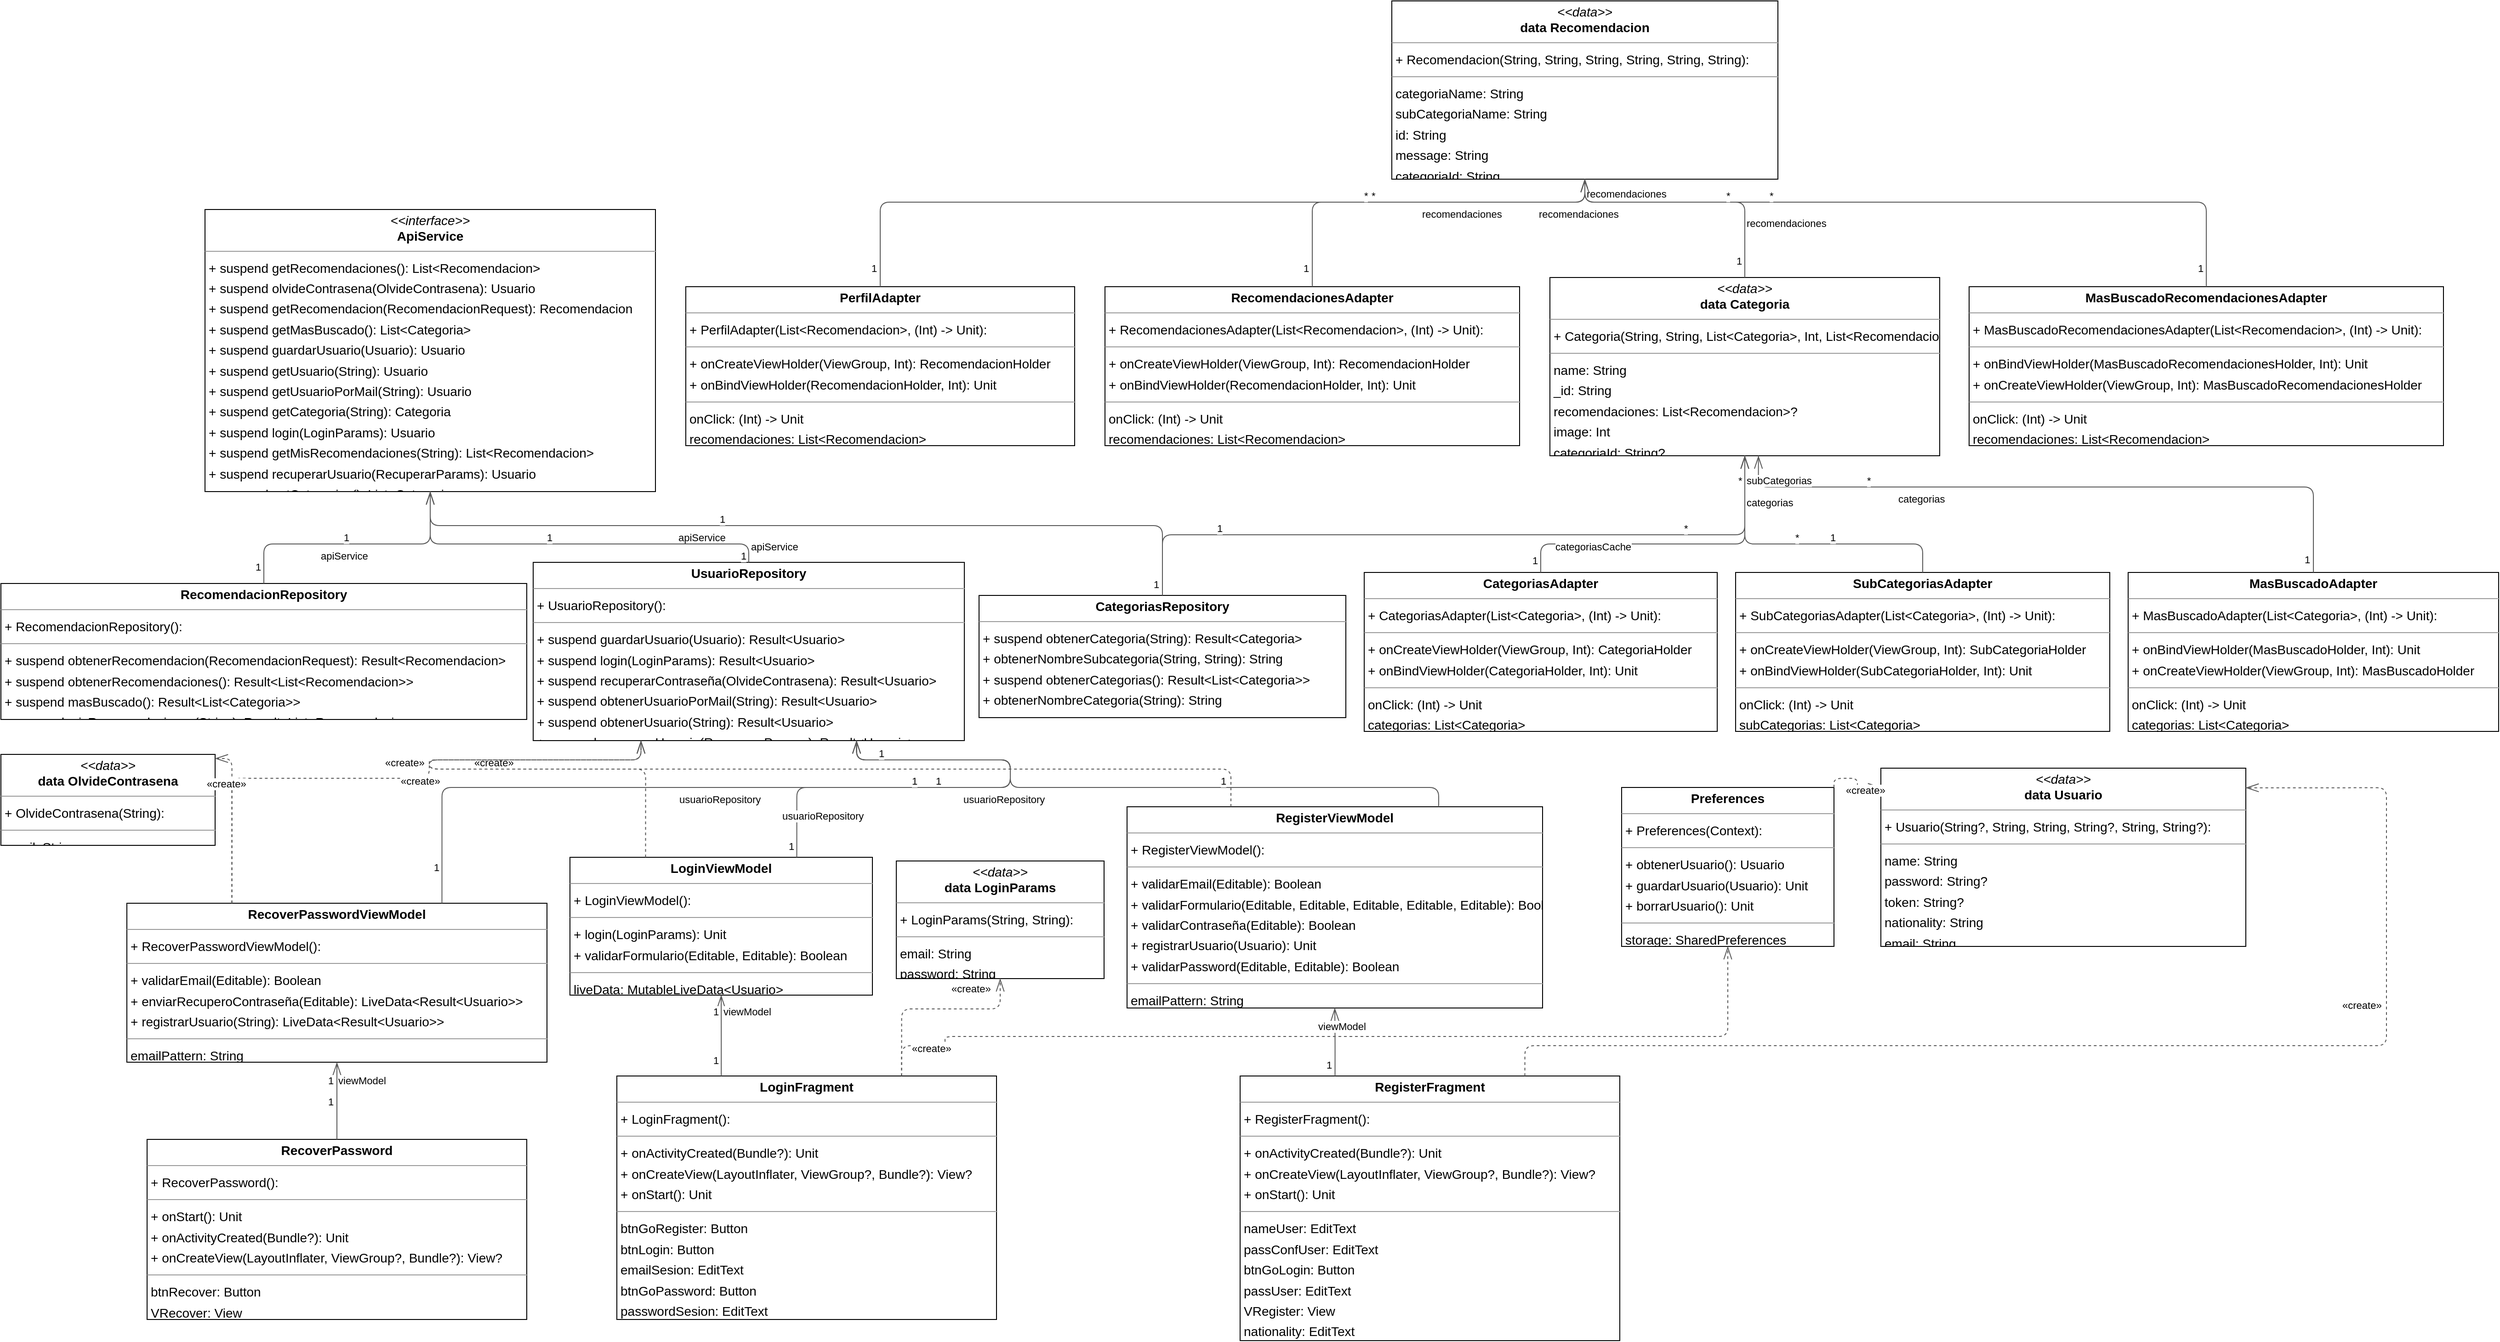 <mxGraphModel dx="0" dy="0" grid="1" gridSize="10" guides="1" tooltips="1" connect="1" arrows="1" fold="1" page="0" pageScale="1" background="none" math="0" shadow="0">
  <root>
    <mxCell id="0" />
    <mxCell id="1" parent="0" />
    <mxCell id="node10" parent="1" vertex="1" value="&lt;p style=&quot;margin:0px;margin-top:4px;text-align:center;&quot;&gt;&lt;i&gt;&amp;lt;&amp;lt;interface&amp;gt;&amp;gt;&lt;/i&gt;&lt;br/&gt;&lt;b&gt;ApiService&lt;/b&gt;&lt;/p&gt;&lt;hr size=&quot;1&quot;/&gt;&lt;p style=&quot;margin:0 0 0 4px;line-height:1.6;&quot;&gt;+ suspend  getRecomendaciones(): List&amp;lt;Recomendacion&amp;gt;&lt;br/&gt;+ suspend  olvideContrasena(OlvideContrasena): Usuario&lt;br/&gt;+ suspend  getRecomendacion(RecomendacionRequest): Recomendacion&lt;br/&gt;+ suspend  getMasBuscado(): List&amp;lt;Categoria&amp;gt;&lt;br/&gt;+ suspend  guardarUsuario(Usuario): Usuario&lt;br/&gt;+ suspend  getUsuario(String): Usuario&lt;br/&gt;+ suspend  getUsuarioPorMail(String): Usuario&lt;br/&gt;+ suspend  getCategoria(String): Categoria&lt;br/&gt;+ suspend  login(LoginParams): Usuario&lt;br/&gt;+ suspend  getMisRecomendaciones(String): List&amp;lt;Recomendacion&amp;gt;&lt;br/&gt;+ suspend  recuperarUsuario(RecuperarParams): Usuario&lt;br/&gt;+ suspend  getCategorias(): List&amp;lt;Categoria&amp;gt;&lt;/p&gt;" style="verticalAlign=top;align=left;overflow=fill;fontSize=14;fontFamily=Helvetica;html=1;rounded=0;shadow=0;comic=0;labelBackgroundColor=none;strokeWidth=1;">
      <mxGeometry x="321" y="213" width="490" height="307" as="geometry" />
    </mxCell>
    <mxCell id="node14" parent="1" vertex="1" value="&lt;p style=&quot;margin:0px;margin-top:4px;text-align:center;&quot;&gt;&lt;b&gt;CategoriasAdapter&lt;/b&gt;&lt;/p&gt;&lt;hr size=&quot;1&quot;/&gt;&lt;p style=&quot;margin:0 0 0 4px;line-height:1.6;&quot;&gt;+ CategoriasAdapter(List&amp;lt;Categoria&amp;gt;, (Int) -&amp;gt; Unit): &lt;/p&gt;&lt;hr size=&quot;1&quot;/&gt;&lt;p style=&quot;margin:0 0 0 4px;line-height:1.6;&quot;&gt;+ onCreateViewHolder(ViewGroup, Int): CategoriaHolder&lt;br/&gt;+ onBindViewHolder(CategoriaHolder, Int): Unit&lt;/p&gt;&lt;hr size=&quot;1&quot;/&gt;&lt;p style=&quot;margin:0 0 0 4px;line-height:1.6;&quot;&gt; onClick: (Int) -&amp;gt; Unit&lt;br/&gt; categorias: List&amp;lt;Categoria&amp;gt;&lt;br/&gt; itemCount: Int&lt;/p&gt;" style="verticalAlign=top;align=left;overflow=fill;fontSize=14;fontFamily=Helvetica;html=1;rounded=0;shadow=0;comic=0;labelBackgroundColor=none;strokeWidth=1;">
      <mxGeometry x="1582" y="608" width="384" height="173" as="geometry" />
    </mxCell>
    <mxCell id="node17" parent="1" vertex="1" value="&lt;p style=&quot;margin:0px;margin-top:4px;text-align:center;&quot;&gt;&lt;b&gt;CategoriasRepository&lt;/b&gt;&lt;/p&gt;&lt;hr size=&quot;1&quot;/&gt;&lt;p style=&quot;margin:0 0 0 4px;line-height:1.6;&quot;&gt;+ suspend  obtenerCategoria(String): Result&amp;lt;Categoria&amp;gt;&lt;br/&gt;+ obtenerNombreSubcategoria(String, String): String&lt;br/&gt;+ suspend  obtenerCategorias(): Result&amp;lt;List&amp;lt;Categoria&amp;gt;&amp;gt;&lt;br/&gt;+ obtenerNombreCategoria(String): String&lt;/p&gt;" style="verticalAlign=top;align=left;overflow=fill;fontSize=14;fontFamily=Helvetica;html=1;rounded=0;shadow=0;comic=0;labelBackgroundColor=none;strokeWidth=1;">
      <mxGeometry x="1163" y="633" width="399" height="133" as="geometry" />
    </mxCell>
    <mxCell id="node12" parent="1" vertex="1" value="&lt;p style=&quot;margin:0px;margin-top:4px;text-align:center;&quot;&gt;&lt;b&gt;LoginFragment&lt;/b&gt;&lt;/p&gt;&lt;hr size=&quot;1&quot;/&gt;&lt;p style=&quot;margin:0 0 0 4px;line-height:1.6;&quot;&gt;+ LoginFragment(): &lt;/p&gt;&lt;hr size=&quot;1&quot;/&gt;&lt;p style=&quot;margin:0 0 0 4px;line-height:1.6;&quot;&gt;+ onActivityCreated(Bundle?): Unit&lt;br/&gt;+ onCreateView(LayoutInflater, ViewGroup?, Bundle?): View?&lt;br/&gt;+ onStart(): Unit&lt;/p&gt;&lt;hr size=&quot;1&quot;/&gt;&lt;p style=&quot;margin:0 0 0 4px;line-height:1.6;&quot;&gt; btnGoRegister: Button&lt;br/&gt; btnLogin: Button&lt;br/&gt; emailSesion: EditText&lt;br/&gt; btnGoPassword: Button&lt;br/&gt; passwordSesion: EditText&lt;br/&gt; VLogin: View&lt;/p&gt;" style="verticalAlign=top;align=left;overflow=fill;fontSize=14;fontFamily=Helvetica;html=1;rounded=0;shadow=0;comic=0;labelBackgroundColor=none;strokeWidth=1;">
      <mxGeometry x="769" y="1156" width="413" height="265" as="geometry" />
    </mxCell>
    <mxCell id="node9" parent="1" vertex="1" value="&lt;p style=&quot;margin:0px;margin-top:4px;text-align:center;&quot;&gt;&lt;b&gt;LoginViewModel&lt;/b&gt;&lt;/p&gt;&lt;hr size=&quot;1&quot;/&gt;&lt;p style=&quot;margin:0 0 0 4px;line-height:1.6;&quot;&gt;+ LoginViewModel(): &lt;/p&gt;&lt;hr size=&quot;1&quot;/&gt;&lt;p style=&quot;margin:0 0 0 4px;line-height:1.6;&quot;&gt;+ login(LoginParams): Unit&lt;br/&gt;+ validarFormulario(Editable, Editable): Boolean&lt;/p&gt;&lt;hr size=&quot;1&quot;/&gt;&lt;p style=&quot;margin:0 0 0 4px;line-height:1.6;&quot;&gt; liveData: MutableLiveData&amp;lt;Usuario&amp;gt;&lt;br/&gt; errorLiveData: MutableLiveData&amp;lt;String&amp;gt;&lt;/p&gt;" style="verticalAlign=top;align=left;overflow=fill;fontSize=14;fontFamily=Helvetica;html=1;rounded=0;shadow=0;comic=0;labelBackgroundColor=none;strokeWidth=1;">
      <mxGeometry x="718" y="918" width="329" height="150" as="geometry" />
    </mxCell>
    <mxCell id="node5" parent="1" vertex="1" value="&lt;p style=&quot;margin:0px;margin-top:4px;text-align:center;&quot;&gt;&lt;b&gt;MasBuscadoAdapter&lt;/b&gt;&lt;/p&gt;&lt;hr size=&quot;1&quot;/&gt;&lt;p style=&quot;margin:0 0 0 4px;line-height:1.6;&quot;&gt;+ MasBuscadoAdapter(List&amp;lt;Categoria&amp;gt;, (Int) -&amp;gt; Unit): &lt;/p&gt;&lt;hr size=&quot;1&quot;/&gt;&lt;p style=&quot;margin:0 0 0 4px;line-height:1.6;&quot;&gt;+ onBindViewHolder(MasBuscadoHolder, Int): Unit&lt;br/&gt;+ onCreateViewHolder(ViewGroup, Int): MasBuscadoHolder&lt;/p&gt;&lt;hr size=&quot;1&quot;/&gt;&lt;p style=&quot;margin:0 0 0 4px;line-height:1.6;&quot;&gt; onClick: (Int) -&amp;gt; Unit&lt;br/&gt; categorias: List&amp;lt;Categoria&amp;gt;&lt;br/&gt; itemCount: Int&lt;/p&gt;" style="verticalAlign=top;align=left;overflow=fill;fontSize=14;fontFamily=Helvetica;html=1;rounded=0;shadow=0;comic=0;labelBackgroundColor=none;strokeWidth=1;">
      <mxGeometry x="2413" y="608" width="403" height="173" as="geometry" />
    </mxCell>
    <mxCell id="node15" parent="1" vertex="1" value="&lt;p style=&quot;margin:0px;margin-top:4px;text-align:center;&quot;&gt;&lt;b&gt;MasBuscadoRecomendacionesAdapter&lt;/b&gt;&lt;/p&gt;&lt;hr size=&quot;1&quot;/&gt;&lt;p style=&quot;margin:0 0 0 4px;line-height:1.6;&quot;&gt;+ MasBuscadoRecomendacionesAdapter(List&amp;lt;Recomendacion&amp;gt;, (Int) -&amp;gt; Unit): &lt;/p&gt;&lt;hr size=&quot;1&quot;/&gt;&lt;p style=&quot;margin:0 0 0 4px;line-height:1.6;&quot;&gt;+ onBindViewHolder(MasBuscadoRecomendacionesHolder, Int): Unit&lt;br/&gt;+ onCreateViewHolder(ViewGroup, Int): MasBuscadoRecomendacionesHolder&lt;/p&gt;&lt;hr size=&quot;1&quot;/&gt;&lt;p style=&quot;margin:0 0 0 4px;line-height:1.6;&quot;&gt; onClick: (Int) -&amp;gt; Unit&lt;br/&gt; recomendaciones: List&amp;lt;Recomendacion&amp;gt;&lt;br/&gt; itemCount: Int&lt;/p&gt;" style="verticalAlign=top;align=left;overflow=fill;fontSize=14;fontFamily=Helvetica;html=1;rounded=0;shadow=0;comic=0;labelBackgroundColor=none;strokeWidth=1;">
      <mxGeometry x="2240" y="297" width="516" height="173" as="geometry" />
    </mxCell>
    <mxCell id="node6" parent="1" vertex="1" value="&lt;p style=&quot;margin:0px;margin-top:4px;text-align:center;&quot;&gt;&lt;b&gt;PerfilAdapter&lt;/b&gt;&lt;/p&gt;&lt;hr size=&quot;1&quot;/&gt;&lt;p style=&quot;margin:0 0 0 4px;line-height:1.6;&quot;&gt;+ PerfilAdapter(List&amp;lt;Recomendacion&amp;gt;, (Int) -&amp;gt; Unit): &lt;/p&gt;&lt;hr size=&quot;1&quot;/&gt;&lt;p style=&quot;margin:0 0 0 4px;line-height:1.6;&quot;&gt;+ onCreateViewHolder(ViewGroup, Int): RecomendacionHolder&lt;br/&gt;+ onBindViewHolder(RecomendacionHolder, Int): Unit&lt;/p&gt;&lt;hr size=&quot;1&quot;/&gt;&lt;p style=&quot;margin:0 0 0 4px;line-height:1.6;&quot;&gt; onClick: (Int) -&amp;gt; Unit&lt;br/&gt; recomendaciones: List&amp;lt;Recomendacion&amp;gt;&lt;br/&gt; itemCount: Int&lt;/p&gt;" style="verticalAlign=top;align=left;overflow=fill;fontSize=14;fontFamily=Helvetica;html=1;rounded=0;shadow=0;comic=0;labelBackgroundColor=none;strokeWidth=1;">
      <mxGeometry x="844" y="297" width="423" height="173" as="geometry" />
    </mxCell>
    <mxCell id="node19" parent="1" vertex="1" value="&lt;p style=&quot;margin:0px;margin-top:4px;text-align:center;&quot;&gt;&lt;b&gt;Preferences&lt;/b&gt;&lt;/p&gt;&lt;hr size=&quot;1&quot;/&gt;&lt;p style=&quot;margin:0 0 0 4px;line-height:1.6;&quot;&gt;+ Preferences(Context): &lt;/p&gt;&lt;hr size=&quot;1&quot;/&gt;&lt;p style=&quot;margin:0 0 0 4px;line-height:1.6;&quot;&gt;+ obtenerUsuario(): Usuario&lt;br/&gt;+ guardarUsuario(Usuario): Unit&lt;br/&gt;+ borrarUsuario(): Unit&lt;/p&gt;&lt;hr size=&quot;1&quot;/&gt;&lt;p style=&quot;margin:0 0 0 4px;line-height:1.6;&quot;&gt; storage: SharedPreferences&lt;br/&gt; context: Context&lt;/p&gt;" style="verticalAlign=top;align=left;overflow=fill;fontSize=14;fontFamily=Helvetica;html=1;rounded=0;shadow=0;comic=0;labelBackgroundColor=none;strokeWidth=1;">
      <mxGeometry x="1862" y="842" width="231" height="173" as="geometry" />
    </mxCell>
    <mxCell id="node16" parent="1" vertex="1" value="&lt;p style=&quot;margin:0px;margin-top:4px;text-align:center;&quot;&gt;&lt;b&gt;RecomendacionRepository&lt;/b&gt;&lt;/p&gt;&lt;hr size=&quot;1&quot;/&gt;&lt;p style=&quot;margin:0 0 0 4px;line-height:1.6;&quot;&gt;+ RecomendacionRepository(): &lt;/p&gt;&lt;hr size=&quot;1&quot;/&gt;&lt;p style=&quot;margin:0 0 0 4px;line-height:1.6;&quot;&gt;+ suspend  obtenerRecomendacion(RecomendacionRequest): Result&amp;lt;Recomendacion&amp;gt;&lt;br/&gt;+ suspend  obtenerRecomendaciones(): Result&amp;lt;List&amp;lt;Recomendacion&amp;gt;&amp;gt;&lt;br/&gt;+ suspend  masBuscado(): Result&amp;lt;List&amp;lt;Categoria&amp;gt;&amp;gt;&lt;br/&gt;+ suspend  misRecomendaciones(String): Result&amp;lt;List&amp;lt;Recomendacion&amp;gt;&amp;gt;&lt;/p&gt;" style="verticalAlign=top;align=left;overflow=fill;fontSize=14;fontFamily=Helvetica;html=1;rounded=0;shadow=0;comic=0;labelBackgroundColor=none;strokeWidth=1;">
      <mxGeometry x="99" y="620" width="572" height="148" as="geometry" />
    </mxCell>
    <mxCell id="node0" parent="1" vertex="1" value="&lt;p style=&quot;margin:0px;margin-top:4px;text-align:center;&quot;&gt;&lt;b&gt;RecomendacionesAdapter&lt;/b&gt;&lt;/p&gt;&lt;hr size=&quot;1&quot;/&gt;&lt;p style=&quot;margin:0 0 0 4px;line-height:1.6;&quot;&gt;+ RecomendacionesAdapter(List&amp;lt;Recomendacion&amp;gt;, (Int) -&amp;gt; Unit): &lt;/p&gt;&lt;hr size=&quot;1&quot;/&gt;&lt;p style=&quot;margin:0 0 0 4px;line-height:1.6;&quot;&gt;+ onCreateViewHolder(ViewGroup, Int): RecomendacionHolder&lt;br/&gt;+ onBindViewHolder(RecomendacionHolder, Int): Unit&lt;/p&gt;&lt;hr size=&quot;1&quot;/&gt;&lt;p style=&quot;margin:0 0 0 4px;line-height:1.6;&quot;&gt; onClick: (Int) -&amp;gt; Unit&lt;br/&gt; recomendaciones: List&amp;lt;Recomendacion&amp;gt;&lt;br/&gt; itemCount: Int&lt;/p&gt;" style="verticalAlign=top;align=left;overflow=fill;fontSize=14;fontFamily=Helvetica;html=1;rounded=0;shadow=0;comic=0;labelBackgroundColor=none;strokeWidth=1;">
      <mxGeometry x="1300" y="297" width="451" height="173" as="geometry" />
    </mxCell>
    <mxCell id="node8" parent="1" vertex="1" value="&lt;p style=&quot;margin:0px;margin-top:4px;text-align:center;&quot;&gt;&lt;b&gt;RecoverPassword&lt;/b&gt;&lt;/p&gt;&lt;hr size=&quot;1&quot;/&gt;&lt;p style=&quot;margin:0 0 0 4px;line-height:1.6;&quot;&gt;+ RecoverPassword(): &lt;/p&gt;&lt;hr size=&quot;1&quot;/&gt;&lt;p style=&quot;margin:0 0 0 4px;line-height:1.6;&quot;&gt;+ onStart(): Unit&lt;br/&gt;+ onActivityCreated(Bundle?): Unit&lt;br/&gt;+ onCreateView(LayoutInflater, ViewGroup?, Bundle?): View?&lt;/p&gt;&lt;hr size=&quot;1&quot;/&gt;&lt;p style=&quot;margin:0 0 0 4px;line-height:1.6;&quot;&gt; btnRecover: Button&lt;br/&gt; VRecover: View&lt;br/&gt; mailRecover: EditText&lt;/p&gt;" style="verticalAlign=top;align=left;overflow=fill;fontSize=14;fontFamily=Helvetica;html=1;rounded=0;shadow=0;comic=0;labelBackgroundColor=none;strokeWidth=1;">
      <mxGeometry x="258" y="1225" width="413" height="196" as="geometry" />
    </mxCell>
    <mxCell id="node2" parent="1" vertex="1" value="&lt;p style=&quot;margin:0px;margin-top:4px;text-align:center;&quot;&gt;&lt;b&gt;RecoverPasswordViewModel&lt;/b&gt;&lt;/p&gt;&lt;hr size=&quot;1&quot;/&gt;&lt;p style=&quot;margin:0 0 0 4px;line-height:1.6;&quot;&gt;+ RecoverPasswordViewModel(): &lt;/p&gt;&lt;hr size=&quot;1&quot;/&gt;&lt;p style=&quot;margin:0 0 0 4px;line-height:1.6;&quot;&gt;+ validarEmail(Editable): Boolean&lt;br/&gt;+ enviarRecuperoContraseña(Editable): LiveData&amp;lt;Result&amp;lt;Usuario&amp;gt;&amp;gt;&lt;br/&gt;+ registrarUsuario(String): LiveData&amp;lt;Result&amp;lt;Usuario&amp;gt;&amp;gt;&lt;/p&gt;&lt;hr size=&quot;1&quot;/&gt;&lt;p style=&quot;margin:0 0 0 4px;line-height:1.6;&quot;&gt; emailPattern: String&lt;br/&gt; liveData: MutableLiveData&amp;lt;String&amp;gt;&lt;/p&gt;" style="verticalAlign=top;align=left;overflow=fill;fontSize=14;fontFamily=Helvetica;html=1;rounded=0;shadow=0;comic=0;labelBackgroundColor=none;strokeWidth=1;">
      <mxGeometry x="236" y="968" width="457" height="173" as="geometry" />
    </mxCell>
    <mxCell id="node21" parent="1" vertex="1" value="&lt;p style=&quot;margin:0px;margin-top:4px;text-align:center;&quot;&gt;&lt;b&gt;RegisterFragment&lt;/b&gt;&lt;/p&gt;&lt;hr size=&quot;1&quot;/&gt;&lt;p style=&quot;margin:0 0 0 4px;line-height:1.6;&quot;&gt;+ RegisterFragment(): &lt;/p&gt;&lt;hr size=&quot;1&quot;/&gt;&lt;p style=&quot;margin:0 0 0 4px;line-height:1.6;&quot;&gt;+ onActivityCreated(Bundle?): Unit&lt;br/&gt;+ onCreateView(LayoutInflater, ViewGroup?, Bundle?): View?&lt;br/&gt;+ onStart(): Unit&lt;/p&gt;&lt;hr size=&quot;1&quot;/&gt;&lt;p style=&quot;margin:0 0 0 4px;line-height:1.6;&quot;&gt; nameUser: EditText&lt;br/&gt; passConfUser: EditText&lt;br/&gt; btnGoLogin: Button&lt;br/&gt; passUser: EditText&lt;br/&gt; VRegister: View&lt;br/&gt; nationality: EditText&lt;br/&gt; mailUser: EditText&lt;/p&gt;" style="verticalAlign=top;align=left;overflow=fill;fontSize=14;fontFamily=Helvetica;html=1;rounded=0;shadow=0;comic=0;labelBackgroundColor=none;strokeWidth=1;">
      <mxGeometry x="1447" y="1156" width="413" height="288" as="geometry" />
    </mxCell>
    <mxCell id="node7" parent="1" vertex="1" value="&lt;p style=&quot;margin:0px;margin-top:4px;text-align:center;&quot;&gt;&lt;b&gt;RegisterViewModel&lt;/b&gt;&lt;/p&gt;&lt;hr size=&quot;1&quot;/&gt;&lt;p style=&quot;margin:0 0 0 4px;line-height:1.6;&quot;&gt;+ RegisterViewModel(): &lt;/p&gt;&lt;hr size=&quot;1&quot;/&gt;&lt;p style=&quot;margin:0 0 0 4px;line-height:1.6;&quot;&gt;+ validarEmail(Editable): Boolean&lt;br/&gt;+ validarFormulario(Editable, Editable, Editable, Editable, Editable): Boolean&lt;br/&gt;+ validarContraseña(Editable): Boolean&lt;br/&gt;+ registrarUsuario(Usuario): Unit&lt;br/&gt;+ validarPassword(Editable, Editable): Boolean&lt;/p&gt;&lt;hr size=&quot;1&quot;/&gt;&lt;p style=&quot;margin:0 0 0 4px;line-height:1.6;&quot;&gt; emailPattern: String&lt;br/&gt; liveData: MutableLiveData&amp;lt;String&amp;gt;&lt;/p&gt;" style="verticalAlign=top;align=left;overflow=fill;fontSize=14;fontFamily=Helvetica;html=1;rounded=0;shadow=0;comic=0;labelBackgroundColor=none;strokeWidth=1;">
      <mxGeometry x="1324" y="863" width="452" height="219" as="geometry" />
    </mxCell>
    <mxCell id="node13" parent="1" vertex="1" value="&lt;p style=&quot;margin:0px;margin-top:4px;text-align:center;&quot;&gt;&lt;b&gt;SubCategoriasAdapter&lt;/b&gt;&lt;/p&gt;&lt;hr size=&quot;1&quot;/&gt;&lt;p style=&quot;margin:0 0 0 4px;line-height:1.6;&quot;&gt;+ SubCategoriasAdapter(List&amp;lt;Categoria&amp;gt;, (Int) -&amp;gt; Unit): &lt;/p&gt;&lt;hr size=&quot;1&quot;/&gt;&lt;p style=&quot;margin:0 0 0 4px;line-height:1.6;&quot;&gt;+ onCreateViewHolder(ViewGroup, Int): SubCategoriaHolder&lt;br/&gt;+ onBindViewHolder(SubCategoriaHolder, Int): Unit&lt;/p&gt;&lt;hr size=&quot;1&quot;/&gt;&lt;p style=&quot;margin:0 0 0 4px;line-height:1.6;&quot;&gt; onClick: (Int) -&amp;gt; Unit&lt;br/&gt; subCategorias: List&amp;lt;Categoria&amp;gt;&lt;br/&gt; itemCount: Int&lt;/p&gt;" style="verticalAlign=top;align=left;overflow=fill;fontSize=14;fontFamily=Helvetica;html=1;rounded=0;shadow=0;comic=0;labelBackgroundColor=none;strokeWidth=1;">
      <mxGeometry x="1986" y="608" width="407" height="173" as="geometry" />
    </mxCell>
    <mxCell id="node3" parent="1" vertex="1" value="&lt;p style=&quot;margin:0px;margin-top:4px;text-align:center;&quot;&gt;&lt;b&gt;UsuarioRepository&lt;/b&gt;&lt;/p&gt;&lt;hr size=&quot;1&quot;/&gt;&lt;p style=&quot;margin:0 0 0 4px;line-height:1.6;&quot;&gt;+ UsuarioRepository(): &lt;/p&gt;&lt;hr size=&quot;1&quot;/&gt;&lt;p style=&quot;margin:0 0 0 4px;line-height:1.6;&quot;&gt;+ suspend  guardarUsuario(Usuario): Result&amp;lt;Usuario&amp;gt;&lt;br/&gt;+ suspend  login(LoginParams): Result&amp;lt;Usuario&amp;gt;&lt;br/&gt;+ suspend  recuperarContraseña(OlvideContrasena): Result&amp;lt;Usuario&amp;gt;&lt;br/&gt;+ suspend  obtenerUsuarioPorMail(String): Result&amp;lt;Usuario&amp;gt;&lt;br/&gt;+ suspend  obtenerUsuario(String): Result&amp;lt;Usuario&amp;gt;&lt;br/&gt;+ suspend  recuperarUsuario(RecuperarParams): Result&amp;lt;Usuario&amp;gt;&lt;/p&gt;" style="verticalAlign=top;align=left;overflow=fill;fontSize=14;fontFamily=Helvetica;html=1;rounded=0;shadow=0;comic=0;labelBackgroundColor=none;strokeWidth=1;">
      <mxGeometry x="678" y="597" width="469" height="194" as="geometry" />
    </mxCell>
    <mxCell id="node1" parent="1" vertex="1" value="&lt;p style=&quot;margin:0px;margin-top:4px;text-align:center;&quot;&gt;&lt;i&gt;&amp;lt;&amp;lt;data&amp;gt;&amp;gt;&lt;/i&gt;&lt;br/&gt;&lt;b&gt;data  Categoria&lt;/b&gt;&lt;/p&gt;&lt;hr size=&quot;1&quot;/&gt;&lt;p style=&quot;margin:0 0 0 4px;line-height:1.6;&quot;&gt;+ Categoria(String, String, List&amp;lt;Categoria&amp;gt;, Int, List&amp;lt;Recomendacion&amp;gt;?, String?): &lt;/p&gt;&lt;hr size=&quot;1&quot;/&gt;&lt;p style=&quot;margin:0 0 0 4px;line-height:1.6;&quot;&gt; name: String&lt;br/&gt; _id: String&lt;br/&gt; recomendaciones: List&amp;lt;Recomendacion&amp;gt;?&lt;br/&gt; image: Int&lt;br/&gt; categoriaId: String?&lt;br/&gt; subCategories: List&amp;lt;Categoria&amp;gt;&lt;/p&gt;" style="verticalAlign=top;align=left;overflow=fill;fontSize=14;fontFamily=Helvetica;html=1;rounded=0;shadow=0;comic=0;labelBackgroundColor=none;strokeWidth=1;">
      <mxGeometry x="1784" y="287" width="424" height="194" as="geometry" />
    </mxCell>
    <mxCell id="node20" parent="1" vertex="1" value="&lt;p style=&quot;margin:0px;margin-top:4px;text-align:center;&quot;&gt;&lt;i&gt;&amp;lt;&amp;lt;data&amp;gt;&amp;gt;&lt;/i&gt;&lt;br/&gt;&lt;b&gt;data  LoginParams&lt;/b&gt;&lt;/p&gt;&lt;hr size=&quot;1&quot;/&gt;&lt;p style=&quot;margin:0 0 0 4px;line-height:1.6;&quot;&gt;+ LoginParams(String, String): &lt;/p&gt;&lt;hr size=&quot;1&quot;/&gt;&lt;p style=&quot;margin:0 0 0 4px;line-height:1.6;&quot;&gt; email: String&lt;br/&gt; password: String&lt;/p&gt;" style="verticalAlign=top;align=left;overflow=fill;fontSize=14;fontFamily=Helvetica;html=1;rounded=0;shadow=0;comic=0;labelBackgroundColor=none;strokeWidth=1;">
      <mxGeometry x="1073" y="922" width="226" height="128" as="geometry" />
    </mxCell>
    <mxCell id="node18" parent="1" vertex="1" value="&lt;p style=&quot;margin:0px;margin-top:4px;text-align:center;&quot;&gt;&lt;i&gt;&amp;lt;&amp;lt;data&amp;gt;&amp;gt;&lt;/i&gt;&lt;br/&gt;&lt;b&gt;data  OlvideContrasena&lt;/b&gt;&lt;/p&gt;&lt;hr size=&quot;1&quot;/&gt;&lt;p style=&quot;margin:0 0 0 4px;line-height:1.6;&quot;&gt;+ OlvideContrasena(String): &lt;/p&gt;&lt;hr size=&quot;1&quot;/&gt;&lt;p style=&quot;margin:0 0 0 4px;line-height:1.6;&quot;&gt; email: String&lt;/p&gt;" style="verticalAlign=top;align=left;overflow=fill;fontSize=14;fontFamily=Helvetica;html=1;rounded=0;shadow=0;comic=0;labelBackgroundColor=none;strokeWidth=1;">
      <mxGeometry x="99" y="806" width="233" height="99" as="geometry" />
    </mxCell>
    <mxCell id="node4" parent="1" vertex="1" value="&lt;p style=&quot;margin:0px;margin-top:4px;text-align:center;&quot;&gt;&lt;i&gt;&amp;lt;&amp;lt;data&amp;gt;&amp;gt;&lt;/i&gt;&lt;br/&gt;&lt;b&gt;data  Recomendacion&lt;/b&gt;&lt;/p&gt;&lt;hr size=&quot;1&quot;/&gt;&lt;p style=&quot;margin:0 0 0 4px;line-height:1.6;&quot;&gt;+ Recomendacion(String, String, String, String, String, String): &lt;/p&gt;&lt;hr size=&quot;1&quot;/&gt;&lt;p style=&quot;margin:0 0 0 4px;line-height:1.6;&quot;&gt; categoriaName: String&lt;br/&gt; subCategoriaName: String&lt;br/&gt; id: String&lt;br/&gt; message: String&lt;br/&gt; categoriaId: String&lt;br/&gt; subcategoriaId: String&lt;/p&gt;" style="verticalAlign=top;align=left;overflow=fill;fontSize=14;fontFamily=Helvetica;html=1;rounded=0;shadow=0;comic=0;labelBackgroundColor=none;strokeWidth=1;">
      <mxGeometry x="1612" y="-14" width="420" height="194" as="geometry" />
    </mxCell>
    <mxCell id="node11" parent="1" vertex="1" value="&lt;p style=&quot;margin:0px;margin-top:4px;text-align:center;&quot;&gt;&lt;i&gt;&amp;lt;&amp;lt;data&amp;gt;&amp;gt;&lt;/i&gt;&lt;br/&gt;&lt;b&gt;data  Usuario&lt;/b&gt;&lt;/p&gt;&lt;hr size=&quot;1&quot;/&gt;&lt;p style=&quot;margin:0 0 0 4px;line-height:1.6;&quot;&gt;+ Usuario(String?, String, String, String?, String, String?): &lt;/p&gt;&lt;hr size=&quot;1&quot;/&gt;&lt;p style=&quot;margin:0 0 0 4px;line-height:1.6;&quot;&gt; name: String&lt;br/&gt; password: String?&lt;br/&gt; token: String?&lt;br/&gt; nationality: String&lt;br/&gt; email: String&lt;br/&gt; id: String?&lt;/p&gt;" style="verticalAlign=top;align=left;overflow=fill;fontSize=14;fontFamily=Helvetica;html=1;rounded=0;shadow=0;comic=0;labelBackgroundColor=none;strokeWidth=1;">
      <mxGeometry x="2144" y="821" width="397" height="194" as="geometry" />
    </mxCell>
    <mxCell id="edge13" edge="1" value="" parent="1" source="node14" target="node1" style="html=1;rounded=1;edgeStyle=orthogonalEdgeStyle;dashed=0;startArrow=diamondThinstartSize=12;endArrow=openThin;endSize=12;strokeColor=#595959;exitX=0.500;exitY=0.000;exitDx=0;exitDy=0;entryX=0.500;entryY=1.000;entryDx=0;entryDy=0;">
      <mxGeometry width="50" height="50" relative="1" as="geometry">
        <Array as="points">
          <mxPoint x="1774" y="577" />
          <mxPoint x="1996" y="577" />
        </Array>
      </mxGeometry>
    </mxCell>
    <mxCell id="label78" parent="edge13" vertex="1" connectable="0" value="1" style="edgeLabel;resizable=0;html=1;align=left;verticalAlign=top;strokeColor=default;">
      <mxGeometry x="1763" y="582" as="geometry" />
    </mxCell>
    <mxCell id="label82" parent="edge13" vertex="1" connectable="0" value="*" style="edgeLabel;resizable=0;html=1;align=left;verticalAlign=top;strokeColor=default;">
      <mxGeometry x="1987" y="495" as="geometry" />
    </mxCell>
    <mxCell id="label83" parent="edge13" vertex="1" connectable="0" value="categorias" style="edgeLabel;resizable=0;html=1;align=left;verticalAlign=top;strokeColor=default;">
      <mxGeometry x="1996" y="519" as="geometry" />
    </mxCell>
    <mxCell id="edge4" edge="1" value="" parent="1" source="node17" target="node10" style="html=1;rounded=1;edgeStyle=orthogonalEdgeStyle;dashed=0;startArrow=diamondThinstartSize=12;endArrow=openThin;endSize=12;strokeColor=#595959;exitX=0.500;exitY=0.000;exitDx=0;exitDy=0;entryX=0.500;entryY=1.000;entryDx=0;entryDy=0;">
      <mxGeometry width="50" height="50" relative="1" as="geometry">
        <Array as="points">
          <mxPoint x="1362" y="557" />
          <mxPoint x="566" y="557" />
        </Array>
      </mxGeometry>
    </mxCell>
    <mxCell id="label24" parent="edge4" vertex="1" connectable="0" value="1" style="edgeLabel;resizable=0;html=1;align=left;verticalAlign=top;strokeColor=default;">
      <mxGeometry x="1351" y="608" as="geometry" />
    </mxCell>
    <mxCell id="label28" parent="edge4" vertex="1" connectable="0" value="1" style="edgeLabel;resizable=0;html=1;align=left;verticalAlign=top;strokeColor=default;">
      <mxGeometry x="879" y="537" as="geometry" />
    </mxCell>
    <mxCell id="label29" parent="edge4" vertex="1" connectable="0" value="apiService" style="edgeLabel;resizable=0;html=1;align=left;verticalAlign=top;strokeColor=default;">
      <mxGeometry x="834" y="557" as="geometry" />
    </mxCell>
    <mxCell id="edge12" edge="1" value="" parent="1" source="node17" target="node1" style="html=1;rounded=1;edgeStyle=orthogonalEdgeStyle;dashed=0;startArrow=diamondThinstartSize=12;endArrow=openThin;endSize=12;strokeColor=#595959;exitX=0.500;exitY=0.000;exitDx=0;exitDy=0;entryX=0.500;entryY=1.000;entryDx=0;entryDy=0;">
      <mxGeometry width="50" height="50" relative="1" as="geometry">
        <Array as="points">
          <mxPoint x="1362" y="567" />
          <mxPoint x="1996" y="567" />
        </Array>
      </mxGeometry>
    </mxCell>
    <mxCell id="label72" parent="edge12" vertex="1" connectable="0" value="1" style="edgeLabel;resizable=0;html=1;align=left;verticalAlign=top;strokeColor=default;">
      <mxGeometry x="1420" y="547" as="geometry" />
    </mxCell>
    <mxCell id="label76" parent="edge12" vertex="1" connectable="0" value="*" style="edgeLabel;resizable=0;html=1;align=left;verticalAlign=top;strokeColor=default;">
      <mxGeometry x="1928" y="547" as="geometry" />
    </mxCell>
    <mxCell id="label77" parent="edge12" vertex="1" connectable="0" value="categoriasCache" style="edgeLabel;resizable=0;html=1;align=left;verticalAlign=top;strokeColor=default;">
      <mxGeometry x="1788" y="567" as="geometry" />
    </mxCell>
    <mxCell id="edge9" edge="1" value="" parent="1" source="node12" target="node9" style="html=1;rounded=1;edgeStyle=orthogonalEdgeStyle;dashed=0;startArrow=diamondThinstartSize=12;endArrow=openThin;endSize=12;strokeColor=#595959;exitX=0.275;exitY=0.000;exitDx=0;exitDy=0;entryX=0.500;entryY=1.000;entryDx=0;entryDy=0;">
      <mxGeometry width="50" height="50" relative="1" as="geometry">
        <Array as="points" />
      </mxGeometry>
    </mxCell>
    <mxCell id="label54" parent="edge9" vertex="1" connectable="0" value="1" style="edgeLabel;resizable=0;html=1;align=left;verticalAlign=top;strokeColor=default;">
      <mxGeometry x="872" y="1126" as="geometry" />
    </mxCell>
    <mxCell id="label58" parent="edge9" vertex="1" connectable="0" value="1" style="edgeLabel;resizable=0;html=1;align=left;verticalAlign=top;strokeColor=default;">
      <mxGeometry x="872" y="1073" as="geometry" />
    </mxCell>
    <mxCell id="label59" parent="edge9" vertex="1" connectable="0" value="viewModel" style="edgeLabel;resizable=0;html=1;align=left;verticalAlign=top;strokeColor=default;">
      <mxGeometry x="883" y="1073" as="geometry" />
    </mxCell>
    <mxCell id="edge11" edge="1" value="" parent="1" source="node12" target="node19" style="html=1;rounded=1;edgeStyle=orthogonalEdgeStyle;dashed=1;startArrow=none;endArrow=openThin;endSize=12;strokeColor=#595959;exitX=0.750;exitY=0.000;exitDx=0;exitDy=0;entryX=0.500;entryY=1.000;entryDx=0;entryDy=0;">
      <mxGeometry width="50" height="50" relative="1" as="geometry">
        <Array as="points">
          <mxPoint x="1079" y="1123" />
          <mxPoint x="1126" y="1123" />
          <mxPoint x="1126" y="1113" />
          <mxPoint x="1977" y="1113" />
        </Array>
      </mxGeometry>
    </mxCell>
    <mxCell id="label68" parent="edge11" vertex="1" connectable="0" value="«create»" style="edgeLabel;resizable=0;html=1;align=left;verticalAlign=top;strokeColor=default;">
      <mxGeometry x="1088" y="1113" as="geometry" />
    </mxCell>
    <mxCell id="edge1" edge="1" value="" parent="1" source="node12" target="node20" style="html=1;rounded=1;edgeStyle=orthogonalEdgeStyle;dashed=1;startArrow=none;endArrow=openThin;endSize=12;strokeColor=#595959;exitX=0.750;exitY=0.000;exitDx=0;exitDy=0;entryX=0.500;entryY=1.000;entryDx=0;entryDy=0;">
      <mxGeometry width="50" height="50" relative="1" as="geometry">
        <Array as="points">
          <mxPoint x="1079" y="1083" />
          <mxPoint x="1186" y="1083" />
        </Array>
      </mxGeometry>
    </mxCell>
    <mxCell id="label8" parent="edge1" vertex="1" connectable="0" value="«create»" style="edgeLabel;resizable=0;html=1;align=left;verticalAlign=top;strokeColor=default;">
      <mxGeometry x="1131" y="1048" as="geometry" />
    </mxCell>
    <mxCell id="edge20" edge="1" value="" parent="1" source="node9" target="node3" style="html=1;rounded=1;edgeStyle=orthogonalEdgeStyle;dashed=1;startArrow=none;endArrow=openThin;endSize=12;strokeColor=#595959;exitX=0.250;exitY=0.000;exitDx=0;exitDy=0;entryX=0.250;entryY=1.000;entryDx=0;entryDy=0;">
      <mxGeometry width="50" height="50" relative="1" as="geometry">
        <Array as="points">
          <mxPoint x="801" y="822" />
          <mxPoint x="565" y="822" />
          <mxPoint x="565" y="812" />
          <mxPoint x="796" y="812" />
        </Array>
      </mxGeometry>
    </mxCell>
    <mxCell id="label122" parent="edge20" vertex="1" connectable="0" value="«create»" style="edgeLabel;resizable=0;html=1;align=left;verticalAlign=top;strokeColor=default;">
      <mxGeometry x="612" y="802" as="geometry" />
    </mxCell>
    <mxCell id="edge21" edge="1" value="" parent="1" source="node9" target="node3" style="html=1;rounded=1;edgeStyle=orthogonalEdgeStyle;dashed=0;startArrow=diamondThinstartSize=12;endArrow=openThin;endSize=12;strokeColor=#595959;exitX=0.750;exitY=0.000;exitDx=0;exitDy=0;entryX=0.750;entryY=1.000;entryDx=0;entryDy=0;">
      <mxGeometry width="50" height="50" relative="1" as="geometry">
        <Array as="points">
          <mxPoint x="965" y="842" />
          <mxPoint x="1197" y="842" />
          <mxPoint x="1197" y="812" />
          <mxPoint x="1030" y="812" />
        </Array>
      </mxGeometry>
    </mxCell>
    <mxCell id="label126" parent="edge21" vertex="1" connectable="0" value="1" style="edgeLabel;resizable=0;html=1;align=left;verticalAlign=top;strokeColor=default;">
      <mxGeometry x="954" y="893" as="geometry" />
    </mxCell>
    <mxCell id="label130" parent="edge21" vertex="1" connectable="0" value="1" style="edgeLabel;resizable=0;html=1;align=left;verticalAlign=top;strokeColor=default;">
      <mxGeometry x="1114" y="822" as="geometry" />
    </mxCell>
    <mxCell id="label131" parent="edge21" vertex="1" connectable="0" value="usuarioRepository" style="edgeLabel;resizable=0;html=1;align=left;verticalAlign=top;strokeColor=default;">
      <mxGeometry x="947" y="860" as="geometry" />
    </mxCell>
    <mxCell id="edge15" edge="1" value="" parent="1" source="node5" target="node1" style="html=1;rounded=1;edgeStyle=orthogonalEdgeStyle;dashed=0;startArrow=diamondThinstartSize=12;endArrow=openThin;endSize=12;strokeColor=#595959;exitX=0.500;exitY=0.000;exitDx=0;exitDy=0;entryX=0.535;entryY=1.000;entryDx=0;entryDy=0;">
      <mxGeometry width="50" height="50" relative="1" as="geometry">
        <Array as="points">
          <mxPoint x="2614" y="515" />
          <mxPoint x="2011" y="515" />
        </Array>
      </mxGeometry>
    </mxCell>
    <mxCell id="label90" parent="edge15" vertex="1" connectable="0" value="1" style="edgeLabel;resizable=0;html=1;align=left;verticalAlign=top;strokeColor=default;">
      <mxGeometry x="2603" y="581" as="geometry" />
    </mxCell>
    <mxCell id="label94" parent="edge15" vertex="1" connectable="0" value="*" style="edgeLabel;resizable=0;html=1;align=left;verticalAlign=top;strokeColor=default;">
      <mxGeometry x="2127" y="495" as="geometry" />
    </mxCell>
    <mxCell id="label95" parent="edge15" vertex="1" connectable="0" value="categorias" style="edgeLabel;resizable=0;html=1;align=left;verticalAlign=top;strokeColor=default;">
      <mxGeometry x="2161" y="515" as="geometry" />
    </mxCell>
    <mxCell id="edge6" edge="1" value="" parent="1" source="node15" target="node4" style="html=1;rounded=1;edgeStyle=orthogonalEdgeStyle;dashed=0;startArrow=diamondThinstartSize=12;endArrow=openThin;endSize=12;strokeColor=#595959;exitX=0.500;exitY=0.000;exitDx=0;exitDy=0;entryX=0.500;entryY=1.000;entryDx=0;entryDy=0;">
      <mxGeometry width="50" height="50" relative="1" as="geometry">
        <Array as="points">
          <mxPoint x="2498" y="205" />
          <mxPoint x="1822" y="205" />
        </Array>
      </mxGeometry>
    </mxCell>
    <mxCell id="label36" parent="edge6" vertex="1" connectable="0" value="1" style="edgeLabel;resizable=0;html=1;align=left;verticalAlign=top;strokeColor=default;">
      <mxGeometry x="2487" y="264" as="geometry" />
    </mxCell>
    <mxCell id="label40" parent="edge6" vertex="1" connectable="0" value="*" style="edgeLabel;resizable=0;html=1;align=left;verticalAlign=top;strokeColor=default;">
      <mxGeometry x="2021" y="185" as="geometry" />
    </mxCell>
    <mxCell id="label41" parent="edge6" vertex="1" connectable="0" value="recomendaciones" style="edgeLabel;resizable=0;html=1;align=left;verticalAlign=top;strokeColor=default;">
      <mxGeometry x="1770" y="205" as="geometry" />
    </mxCell>
    <mxCell id="edge19" edge="1" value="" parent="1" source="node6" target="node4" style="html=1;rounded=1;edgeStyle=orthogonalEdgeStyle;dashed=0;startArrow=diamondThinstartSize=12;endArrow=openThin;endSize=12;strokeColor=#595959;exitX=0.500;exitY=0.000;exitDx=0;exitDy=0;entryX=0.500;entryY=1.000;entryDx=0;entryDy=0;">
      <mxGeometry width="50" height="50" relative="1" as="geometry">
        <Array as="points">
          <mxPoint x="1055" y="205" />
          <mxPoint x="1822" y="205" />
        </Array>
      </mxGeometry>
    </mxCell>
    <mxCell id="label114" parent="edge19" vertex="1" connectable="0" value="1" style="edgeLabel;resizable=0;html=1;align=left;verticalAlign=top;strokeColor=default;">
      <mxGeometry x="1044" y="264" as="geometry" />
    </mxCell>
    <mxCell id="label118" parent="edge19" vertex="1" connectable="0" value="*" style="edgeLabel;resizable=0;html=1;align=left;verticalAlign=top;strokeColor=default;">
      <mxGeometry x="1588" y="185" as="geometry" />
    </mxCell>
    <mxCell id="label119" parent="edge19" vertex="1" connectable="0" value="recomendaciones" style="edgeLabel;resizable=0;html=1;align=left;verticalAlign=top;strokeColor=default;">
      <mxGeometry x="1643" y="205" as="geometry" />
    </mxCell>
    <mxCell id="edge17" edge="1" value="" parent="1" source="node19" target="node11" style="html=1;rounded=1;edgeStyle=orthogonalEdgeStyle;dashed=1;startArrow=none;endArrow=openThin;endSize=12;strokeColor=#595959;exitX=1.000;exitY=0.000;exitDx=0;exitDy=0;entryX=0.000;entryY=0.108;entryDx=0;entryDy=0;">
      <mxGeometry width="50" height="50" relative="1" as="geometry">
        <Array as="points" />
      </mxGeometry>
    </mxCell>
    <mxCell id="label104" parent="edge17" vertex="1" connectable="0" value="«create»" style="edgeLabel;resizable=0;html=1;align=left;verticalAlign=top;strokeColor=default;">
      <mxGeometry x="2104" y="832" as="geometry" />
    </mxCell>
    <mxCell id="edge16" edge="1" value="" parent="1" source="node16" target="node10" style="html=1;rounded=1;edgeStyle=orthogonalEdgeStyle;dashed=0;startArrow=diamondThinstartSize=12;endArrow=openThin;endSize=12;strokeColor=#595959;exitX=0.500;exitY=0.000;exitDx=0;exitDy=0;entryX=0.500;entryY=1.000;entryDx=0;entryDy=0;">
      <mxGeometry width="50" height="50" relative="1" as="geometry">
        <Array as="points">
          <mxPoint x="385" y="577" />
          <mxPoint x="566" y="577" />
        </Array>
      </mxGeometry>
    </mxCell>
    <mxCell id="label96" parent="edge16" vertex="1" connectable="0" value="1" style="edgeLabel;resizable=0;html=1;align=left;verticalAlign=top;strokeColor=default;">
      <mxGeometry x="374" y="589" as="geometry" />
    </mxCell>
    <mxCell id="label100" parent="edge16" vertex="1" connectable="0" value="1" style="edgeLabel;resizable=0;html=1;align=left;verticalAlign=top;strokeColor=default;">
      <mxGeometry x="470" y="557" as="geometry" />
    </mxCell>
    <mxCell id="label101" parent="edge16" vertex="1" connectable="0" value="apiService" style="edgeLabel;resizable=0;html=1;align=left;verticalAlign=top;strokeColor=default;">
      <mxGeometry x="445" y="577" as="geometry" />
    </mxCell>
    <mxCell id="edge2" edge="1" value="" parent="1" source="node0" target="node4" style="html=1;rounded=1;edgeStyle=orthogonalEdgeStyle;dashed=0;startArrow=diamondThinstartSize=12;endArrow=openThin;endSize=12;strokeColor=#595959;exitX=0.500;exitY=0.000;exitDx=0;exitDy=0;entryX=0.500;entryY=1.000;entryDx=0;entryDy=0;">
      <mxGeometry width="50" height="50" relative="1" as="geometry">
        <Array as="points">
          <mxPoint x="1525" y="205" />
          <mxPoint x="1822" y="205" />
        </Array>
      </mxGeometry>
    </mxCell>
    <mxCell id="label12" parent="edge2" vertex="1" connectable="0" value="1" style="edgeLabel;resizable=0;html=1;align=left;verticalAlign=top;strokeColor=default;">
      <mxGeometry x="1514" y="264" as="geometry" />
    </mxCell>
    <mxCell id="label16" parent="edge2" vertex="1" connectable="0" value="*" style="edgeLabel;resizable=0;html=1;align=left;verticalAlign=top;strokeColor=default;">
      <mxGeometry x="1580" y="185" as="geometry" />
    </mxCell>
    <mxCell id="label17" parent="edge2" vertex="1" connectable="0" value="recomendaciones" style="edgeLabel;resizable=0;html=1;align=left;verticalAlign=top;strokeColor=default;">
      <mxGeometry x="1822" y="183" as="geometry" />
    </mxCell>
    <mxCell id="edge18" edge="1" value="" parent="1" source="node8" target="node2" style="html=1;rounded=1;edgeStyle=orthogonalEdgeStyle;dashed=0;startArrow=diamondThinstartSize=12;endArrow=openThin;endSize=12;strokeColor=#595959;exitX=0.500;exitY=0.000;exitDx=0;exitDy=0;entryX=0.500;entryY=1.000;entryDx=0;entryDy=0;">
      <mxGeometry width="50" height="50" relative="1" as="geometry">
        <Array as="points">
          <mxPoint x="464" y="1183" />
          <mxPoint x="464" y="1183" />
        </Array>
      </mxGeometry>
    </mxCell>
    <mxCell id="label108" parent="edge18" vertex="1" connectable="0" value="1" style="edgeLabel;resizable=0;html=1;align=left;verticalAlign=top;strokeColor=default;">
      <mxGeometry x="453" y="1171" as="geometry" />
    </mxCell>
    <mxCell id="label112" parent="edge18" vertex="1" connectable="0" value="1" style="edgeLabel;resizable=0;html=1;align=left;verticalAlign=top;strokeColor=default;">
      <mxGeometry x="453" y="1148" as="geometry" />
    </mxCell>
    <mxCell id="label113" parent="edge18" vertex="1" connectable="0" value="viewModel" style="edgeLabel;resizable=0;html=1;align=left;verticalAlign=top;strokeColor=default;">
      <mxGeometry x="464" y="1148" as="geometry" />
    </mxCell>
    <mxCell id="edge7" edge="1" value="" parent="1" source="node2" target="node3" style="html=1;rounded=1;edgeStyle=orthogonalEdgeStyle;dashed=1;startArrow=none;endArrow=openThin;endSize=12;strokeColor=#595959;exitX=0.250;exitY=0.000;exitDx=0;exitDy=0;entryX=0.250;entryY=1.000;entryDx=0;entryDy=0;">
      <mxGeometry width="50" height="50" relative="1" as="geometry">
        <Array as="points">
          <mxPoint x="350" y="832" />
          <mxPoint x="565" y="832" />
          <mxPoint x="565" y="812" />
          <mxPoint x="796" y="812" />
        </Array>
      </mxGeometry>
    </mxCell>
    <mxCell id="label44" parent="edge7" vertex="1" connectable="0" value="«create»" style="edgeLabel;resizable=0;html=1;align=left;verticalAlign=top;strokeColor=default;">
      <mxGeometry x="532" y="822" as="geometry" />
    </mxCell>
    <mxCell id="edge10" edge="1" value="" parent="1" source="node2" target="node3" style="html=1;rounded=1;edgeStyle=orthogonalEdgeStyle;dashed=0;startArrow=diamondThinstartSize=12;endArrow=openThin;endSize=12;strokeColor=#595959;exitX=0.750;exitY=0.000;exitDx=0;exitDy=0;entryX=0.750;entryY=1.000;entryDx=0;entryDy=0;">
      <mxGeometry width="50" height="50" relative="1" as="geometry">
        <Array as="points">
          <mxPoint x="579" y="842" />
          <mxPoint x="1197" y="842" />
          <mxPoint x="1197" y="812" />
          <mxPoint x="1030" y="812" />
        </Array>
      </mxGeometry>
    </mxCell>
    <mxCell id="label60" parent="edge10" vertex="1" connectable="0" value="1" style="edgeLabel;resizable=0;html=1;align=left;verticalAlign=top;strokeColor=default;">
      <mxGeometry x="568" y="916" as="geometry" />
    </mxCell>
    <mxCell id="label64" parent="edge10" vertex="1" connectable="0" value="1" style="edgeLabel;resizable=0;html=1;align=left;verticalAlign=top;strokeColor=default;">
      <mxGeometry x="1088" y="822" as="geometry" />
    </mxCell>
    <mxCell id="label65" parent="edge10" vertex="1" connectable="0" value="usuarioRepository" style="edgeLabel;resizable=0;html=1;align=left;verticalAlign=top;strokeColor=default;">
      <mxGeometry x="835" y="842" as="geometry" />
    </mxCell>
    <mxCell id="edge24" edge="1" value="" parent="1" source="node2" target="node18" style="html=1;rounded=1;edgeStyle=orthogonalEdgeStyle;dashed=1;startArrow=none;endArrow=openThin;endSize=12;strokeColor=#595959;exitX=0.250;exitY=0.000;exitDx=0;exitDy=0;entryX=1.000;entryY=0.045;entryDx=0;entryDy=0;">
      <mxGeometry width="50" height="50" relative="1" as="geometry">
        <Array as="points">
          <mxPoint x="350" y="810" />
        </Array>
      </mxGeometry>
    </mxCell>
    <mxCell id="label146" parent="edge24" vertex="1" connectable="0" value="«create»" style="edgeLabel;resizable=0;html=1;align=left;verticalAlign=top;strokeColor=default;">
      <mxGeometry x="321" y="825" as="geometry" />
    </mxCell>
    <mxCell id="edge23" edge="1" value="" parent="1" source="node21" target="node7" style="html=1;rounded=1;edgeStyle=orthogonalEdgeStyle;dashed=0;startArrow=diamondThinstartSize=12;endArrow=openThin;endSize=12;strokeColor=#595959;exitX=0.250;exitY=0.000;exitDx=0;exitDy=0;entryX=0.500;entryY=1.000;entryDx=0;entryDy=0;">
      <mxGeometry width="50" height="50" relative="1" as="geometry">
        <Array as="points" />
      </mxGeometry>
    </mxCell>
    <mxCell id="label138" parent="edge23" vertex="1" connectable="0" value="1" style="edgeLabel;resizable=0;html=1;align=left;verticalAlign=top;strokeColor=default;">
      <mxGeometry x="1539" y="1131" as="geometry" />
    </mxCell>
    <mxCell id="label142" parent="edge23" vertex="1" connectable="0" value="1" style="edgeLabel;resizable=0;html=1;align=left;verticalAlign=top;strokeColor=default;">
      <mxGeometry x="1550" y="1091" as="geometry" />
    </mxCell>
    <mxCell id="label143" parent="edge23" vertex="1" connectable="0" value="viewModel" style="edgeLabel;resizable=0;html=1;align=left;verticalAlign=top;strokeColor=default;">
      <mxGeometry x="1530" y="1089" as="geometry" />
    </mxCell>
    <mxCell id="edge8" edge="1" value="" parent="1" source="node21" target="node11" style="html=1;rounded=1;edgeStyle=orthogonalEdgeStyle;dashed=1;startArrow=none;endArrow=openThin;endSize=12;strokeColor=#595959;exitX=0.750;exitY=0.000;exitDx=0;exitDy=0;entryX=1.000;entryY=0.110;entryDx=0;entryDy=0;">
      <mxGeometry width="50" height="50" relative="1" as="geometry">
        <Array as="points">
          <mxPoint x="1757" y="1123" />
          <mxPoint x="2694" y="1123" />
          <mxPoint x="2694" y="842" />
        </Array>
      </mxGeometry>
    </mxCell>
    <mxCell id="label50" parent="edge8" vertex="1" connectable="0" value="«create»" style="edgeLabel;resizable=0;html=1;align=left;verticalAlign=top;strokeColor=default;">
      <mxGeometry x="2644" y="1066" as="geometry" />
    </mxCell>
    <mxCell id="edge3" edge="1" value="" parent="1" source="node7" target="node3" style="html=1;rounded=1;edgeStyle=orthogonalEdgeStyle;dashed=0;startArrow=diamondThinstartSize=12;endArrow=openThin;endSize=12;strokeColor=#595959;exitX=0.750;exitY=0.000;exitDx=0;exitDy=0;entryX=0.750;entryY=1.000;entryDx=0;entryDy=0;">
      <mxGeometry width="50" height="50" relative="1" as="geometry">
        <Array as="points">
          <mxPoint x="1663" y="842" />
          <mxPoint x="1197" y="842" />
          <mxPoint x="1197" y="812" />
          <mxPoint x="1030" y="812" />
        </Array>
      </mxGeometry>
    </mxCell>
    <mxCell id="label18" parent="edge3" vertex="1" connectable="0" value="1" style="edgeLabel;resizable=0;html=1;align=left;verticalAlign=top;strokeColor=default;">
      <mxGeometry x="1424" y="822" as="geometry" />
    </mxCell>
    <mxCell id="label22" parent="edge3" vertex="1" connectable="0" value="1" style="edgeLabel;resizable=0;html=1;align=left;verticalAlign=top;strokeColor=default;">
      <mxGeometry x="1052" y="792" as="geometry" />
    </mxCell>
    <mxCell id="label23" parent="edge3" vertex="1" connectable="0" value="usuarioRepository" style="edgeLabel;resizable=0;html=1;align=left;verticalAlign=top;strokeColor=default;">
      <mxGeometry x="1144" y="842" as="geometry" />
    </mxCell>
    <mxCell id="edge5" edge="1" value="" parent="1" source="node7" target="node3" style="html=1;rounded=1;edgeStyle=orthogonalEdgeStyle;dashed=1;startArrow=none;endArrow=openThin;endSize=12;strokeColor=#595959;exitX=0.250;exitY=0.000;exitDx=0;exitDy=0;entryX=0.250;entryY=1.000;entryDx=0;entryDy=0;">
      <mxGeometry width="50" height="50" relative="1" as="geometry">
        <Array as="points">
          <mxPoint x="1437" y="822" />
          <mxPoint x="565" y="822" />
          <mxPoint x="565" y="812" />
          <mxPoint x="796" y="812" />
        </Array>
      </mxGeometry>
    </mxCell>
    <mxCell id="label32" parent="edge5" vertex="1" connectable="0" value="«create»" style="edgeLabel;resizable=0;html=1;align=left;verticalAlign=top;strokeColor=default;">
      <mxGeometry x="515" y="802" as="geometry" />
    </mxCell>
    <mxCell id="edge0" edge="1" value="" parent="1" source="node13" target="node1" style="html=1;rounded=1;edgeStyle=orthogonalEdgeStyle;dashed=0;startArrow=diamondThinstartSize=12;endArrow=openThin;endSize=12;strokeColor=#595959;exitX=0.500;exitY=0.000;exitDx=0;exitDy=0;entryX=0.500;entryY=1.000;entryDx=0;entryDy=0;">
      <mxGeometry width="50" height="50" relative="1" as="geometry">
        <Array as="points">
          <mxPoint x="2189" y="577" />
          <mxPoint x="1996" y="577" />
        </Array>
      </mxGeometry>
    </mxCell>
    <mxCell id="label0" parent="edge0" vertex="1" connectable="0" value="1" style="edgeLabel;resizable=0;html=1;align=left;verticalAlign=top;strokeColor=default;">
      <mxGeometry x="2087" y="557" as="geometry" />
    </mxCell>
    <mxCell id="label4" parent="edge0" vertex="1" connectable="0" value="*" style="edgeLabel;resizable=0;html=1;align=left;verticalAlign=top;strokeColor=default;">
      <mxGeometry x="2049" y="557" as="geometry" />
    </mxCell>
    <mxCell id="label5" parent="edge0" vertex="1" connectable="0" value="subCategorias" style="edgeLabel;resizable=0;html=1;align=left;verticalAlign=top;strokeColor=default;">
      <mxGeometry x="1996" y="495" as="geometry" />
    </mxCell>
    <mxCell id="edge14" edge="1" value="" parent="1" source="node3" target="node10" style="html=1;rounded=1;edgeStyle=orthogonalEdgeStyle;dashed=0;startArrow=diamondThinstartSize=12;endArrow=openThin;endSize=12;strokeColor=#595959;exitX=0.500;exitY=0.000;exitDx=0;exitDy=0;entryX=0.500;entryY=1.000;entryDx=0;entryDy=0;">
      <mxGeometry width="50" height="50" relative="1" as="geometry">
        <Array as="points">
          <mxPoint x="913" y="577" />
          <mxPoint x="566" y="577" />
        </Array>
      </mxGeometry>
    </mxCell>
    <mxCell id="label84" parent="edge14" vertex="1" connectable="0" value="1" style="edgeLabel;resizable=0;html=1;align=left;verticalAlign=top;strokeColor=default;">
      <mxGeometry x="902" y="577" as="geometry" />
    </mxCell>
    <mxCell id="label88" parent="edge14" vertex="1" connectable="0" value="1" style="edgeLabel;resizable=0;html=1;align=left;verticalAlign=top;strokeColor=default;">
      <mxGeometry x="691" y="557" as="geometry" />
    </mxCell>
    <mxCell id="label89" parent="edge14" vertex="1" connectable="0" value="apiService" style="edgeLabel;resizable=0;html=1;align=left;verticalAlign=top;strokeColor=default;">
      <mxGeometry x="913" y="567" as="geometry" />
    </mxCell>
    <mxCell id="edge22" edge="1" value="" parent="1" source="node1" target="node4" style="html=1;rounded=1;edgeStyle=orthogonalEdgeStyle;dashed=0;startArrow=diamondThinstartSize=12;endArrow=openThin;endSize=12;strokeColor=#595959;exitX=0.500;exitY=0.000;exitDx=0;exitDy=0;entryX=0.500;entryY=1.000;entryDx=0;entryDy=0;">
      <mxGeometry width="50" height="50" relative="1" as="geometry">
        <Array as="points">
          <mxPoint x="1996" y="205" />
          <mxPoint x="1822" y="205" />
        </Array>
      </mxGeometry>
    </mxCell>
    <mxCell id="label132" parent="edge22" vertex="1" connectable="0" value="1" style="edgeLabel;resizable=0;html=1;align=left;verticalAlign=top;strokeColor=default;">
      <mxGeometry x="1985" y="256" as="geometry" />
    </mxCell>
    <mxCell id="label136" parent="edge22" vertex="1" connectable="0" value="*" style="edgeLabel;resizable=0;html=1;align=left;verticalAlign=top;strokeColor=default;">
      <mxGeometry x="1974" y="185" as="geometry" />
    </mxCell>
    <mxCell id="label137" parent="edge22" vertex="1" connectable="0" value="recomendaciones" style="edgeLabel;resizable=0;html=1;align=left;verticalAlign=top;strokeColor=default;">
      <mxGeometry x="1996" y="215" as="geometry" />
    </mxCell>
  </root>
</mxGraphModel>